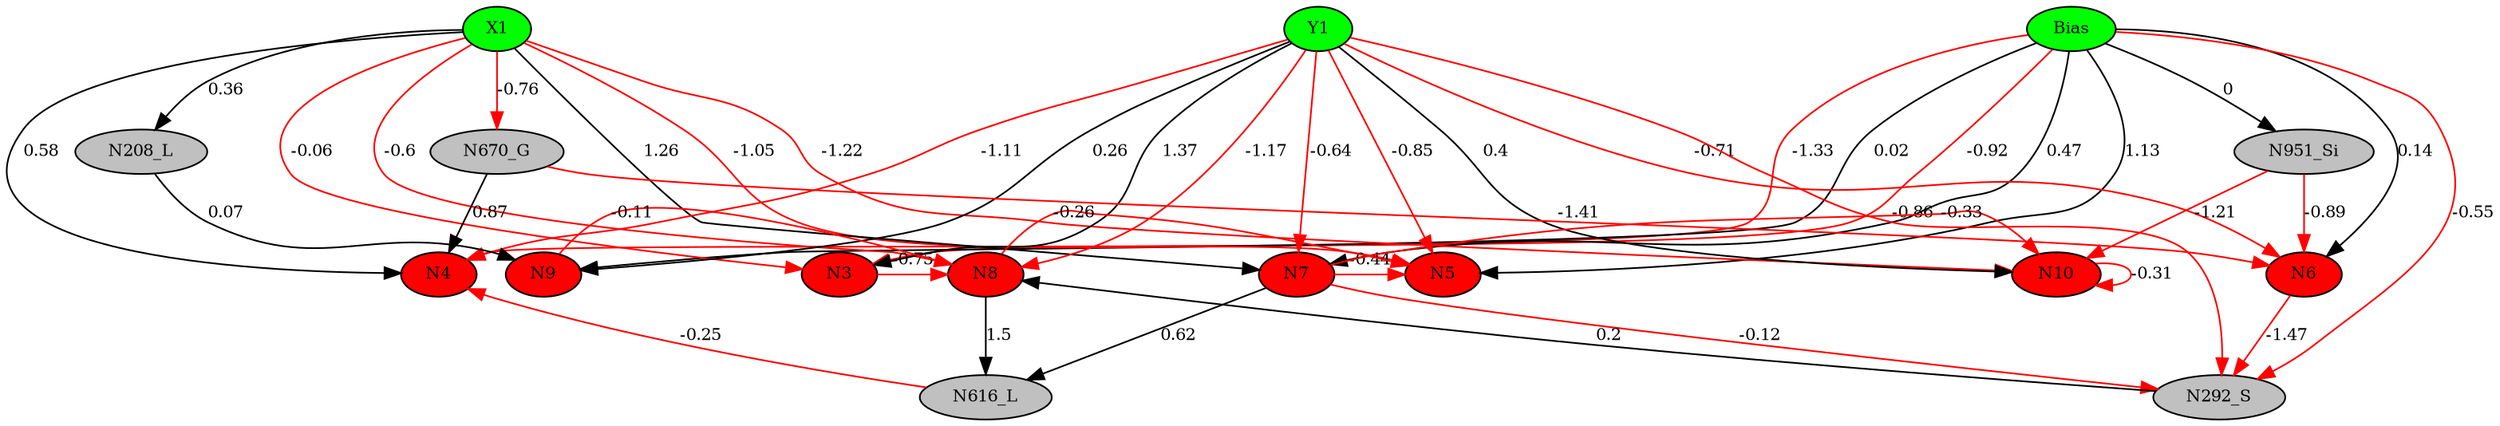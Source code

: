 digraph g { 
N0 [shape=ellipse, label=Bias,fontsize=10,height=0.1,width=0.1,style=filled,fillcolor=green]
N1[shape=ellipse label=X1,fontsize=10,height=0.1,width=0.1,style=filled,fillcolor=green]
N2[shape=ellipse label=Y1,fontsize=10,height=0.1,width=0.1,style=filled,fillcolor=green]
N3[shape=ellipse,fontsize = 10, height = 0.1, width = 0.1, style = filled, fillcolor = red]
N4[shape=ellipse,fontsize = 10, height = 0.1, width = 0.1, style = filled, fillcolor = red]
N5[shape=ellipse,fontsize = 10, height = 0.1, width = 0.1, style = filled, fillcolor = red]
N6[shape=ellipse,fontsize = 10, height = 0.1, width = 0.1, style = filled, fillcolor = red]
N7[shape=ellipse,fontsize = 10, height = 0.1, width = 0.1, style = filled, fillcolor = red]
N8[shape=ellipse,fontsize = 10, height = 0.1, width = 0.1, style = filled, fillcolor = red]
N9[shape=ellipse,fontsize = 10, height = 0.1, width = 0.1, style = filled, fillcolor = red]
N10[shape=ellipse,fontsize = 10, height = 0.1, width = 0.1, style = filled, fillcolor = red]
N208[shape=ellipse, label=N208_L,fontsize=10,height=0.1,width=0.1,style=filled,fillcolor=gray]
N292[shape=ellipse, label=N292_S,fontsize=10,height=0.1,width=0.1,style=filled,fillcolor=gray]
N616[shape=ellipse, label=N616_L,fontsize=10,height=0.1,width=0.1,style=filled,fillcolor=gray]
N670[shape=ellipse, label=N670_G,fontsize=10,height=0.1,width=0.1,style=filled,fillcolor=gray]
N951[shape=ellipse, label=N951_Si,fontsize=10,height=0.1,width=0.1,style=filled,fillcolor=gray]
N0 -> N3 [color=red] [arrowType=inv][ label=-0.92,fontsize=10]
N1 -> N3 [color=red] [arrowType=inv][ label=-0.06,fontsize=10]
N2 -> N3 [color=black] [ label=1.37,fontsize=10]
N0 -> N4 [color=red] [arrowType=inv][ label=-1.33,fontsize=10]
N1 -> N4 [color=black] [ label=0.58,fontsize=10]
N2 -> N4 [color=red] [arrowType=inv][ label=-1.11,fontsize=10]
N0 -> N5 [color=black] [ label=1.13,fontsize=10]
N1 -> N5 [color=red] [arrowType=inv][ label=-1.05,fontsize=10]
N2 -> N5 [color=red] [arrowType=inv][ label=-0.85,fontsize=10]
N0 -> N6 [color=black] [ label=0.14,fontsize=10]
N2 -> N6 [color=red] [arrowType=inv][ label=-0.71,fontsize=10]
N0 -> N7 [color=black] [ label=0.47,fontsize=10]
N1 -> N7 [color=black] [ label=1.26,fontsize=10]
N2 -> N7 [color=red] [arrowType=inv][ label=-0.64,fontsize=10]
N1 -> N8 [color=red] [arrowType=inv][ label=-0.6,fontsize=10]
N2 -> N8 [color=red] [arrowType=inv][ label=-1.17,fontsize=10]
N0 -> N9 [color=black] [ label=0.02,fontsize=10]
N2 -> N9 [color=black] [ label=0.26,fontsize=10]
N1 -> N10 [color=red] [arrowType=inv][ label=-1.22,fontsize=10]
N2 -> N10 [color=black] [ label=0.4,fontsize=10]
N9 -> N8 [color=red] [arrowType=inv][ label=-0.11,fontsize=10]
N1 -> N208 [color=black] [ label=0.36,fontsize=10]
N208 -> N9 [color=black] [ label=0.07,fontsize=10]
N0 -> N292 [color=red] [arrowType=inv][ label=-0.55,fontsize=10]
N292 -> N8 [color=black] [ label=0.2,fontsize=10]
N7 -> N5 [color=red] [arrowType=inv][ label=-0.44,fontsize=10]
N10 -> N10 [color=red] [arrowType=inv][ label=-0.31,fontsize=10]
N7 -> N292 [color=red] [arrowType=inv][ label=-0.12,fontsize=10]
N2 -> N292 [color=red] [arrowType=inv][ label=-0.86,fontsize=10]
N8 -> N5 [color=red] [arrowType=inv][ label=-0.26,fontsize=10]
N8 -> N616 [color=black] [ label=1.5,fontsize=10]
N616 -> N4 [color=red] [arrowType=inv][ label=-0.25,fontsize=10]
N1 -> N670 [color=red] [arrowType=inv][ label=-0.76,fontsize=10]
N670 -> N6 [color=red] [arrowType=inv][ label=-1.41,fontsize=10]
N7 -> N10 [color=red] [arrowType=inv][ label=-0.33,fontsize=10]
N670 -> N4 [color=black] [ label=0.87,fontsize=10]
N0 -> N951 [color=black] [ label=0,fontsize=10]
N951 -> N10 [color=red] [arrowType=inv][ label=-1.21,fontsize=10]
N3 -> N8 [color=red] [arrowType=inv][ label=-0.75,fontsize=10]
N951 -> N6 [color=red] [arrowType=inv][ label=-0.89,fontsize=10]
N7 -> N616 [color=black] [ label=0.62,fontsize=10]
N6 -> N292 [color=red] [arrowType=inv][ label=-1.47,fontsize=10]
 { rank=same; 
N3
N4
N5
N6
N7
N8
N9
N10
 } 
 { rank=same; 
N1 ->N2 ->N0 [style=invis]
 } 
}

